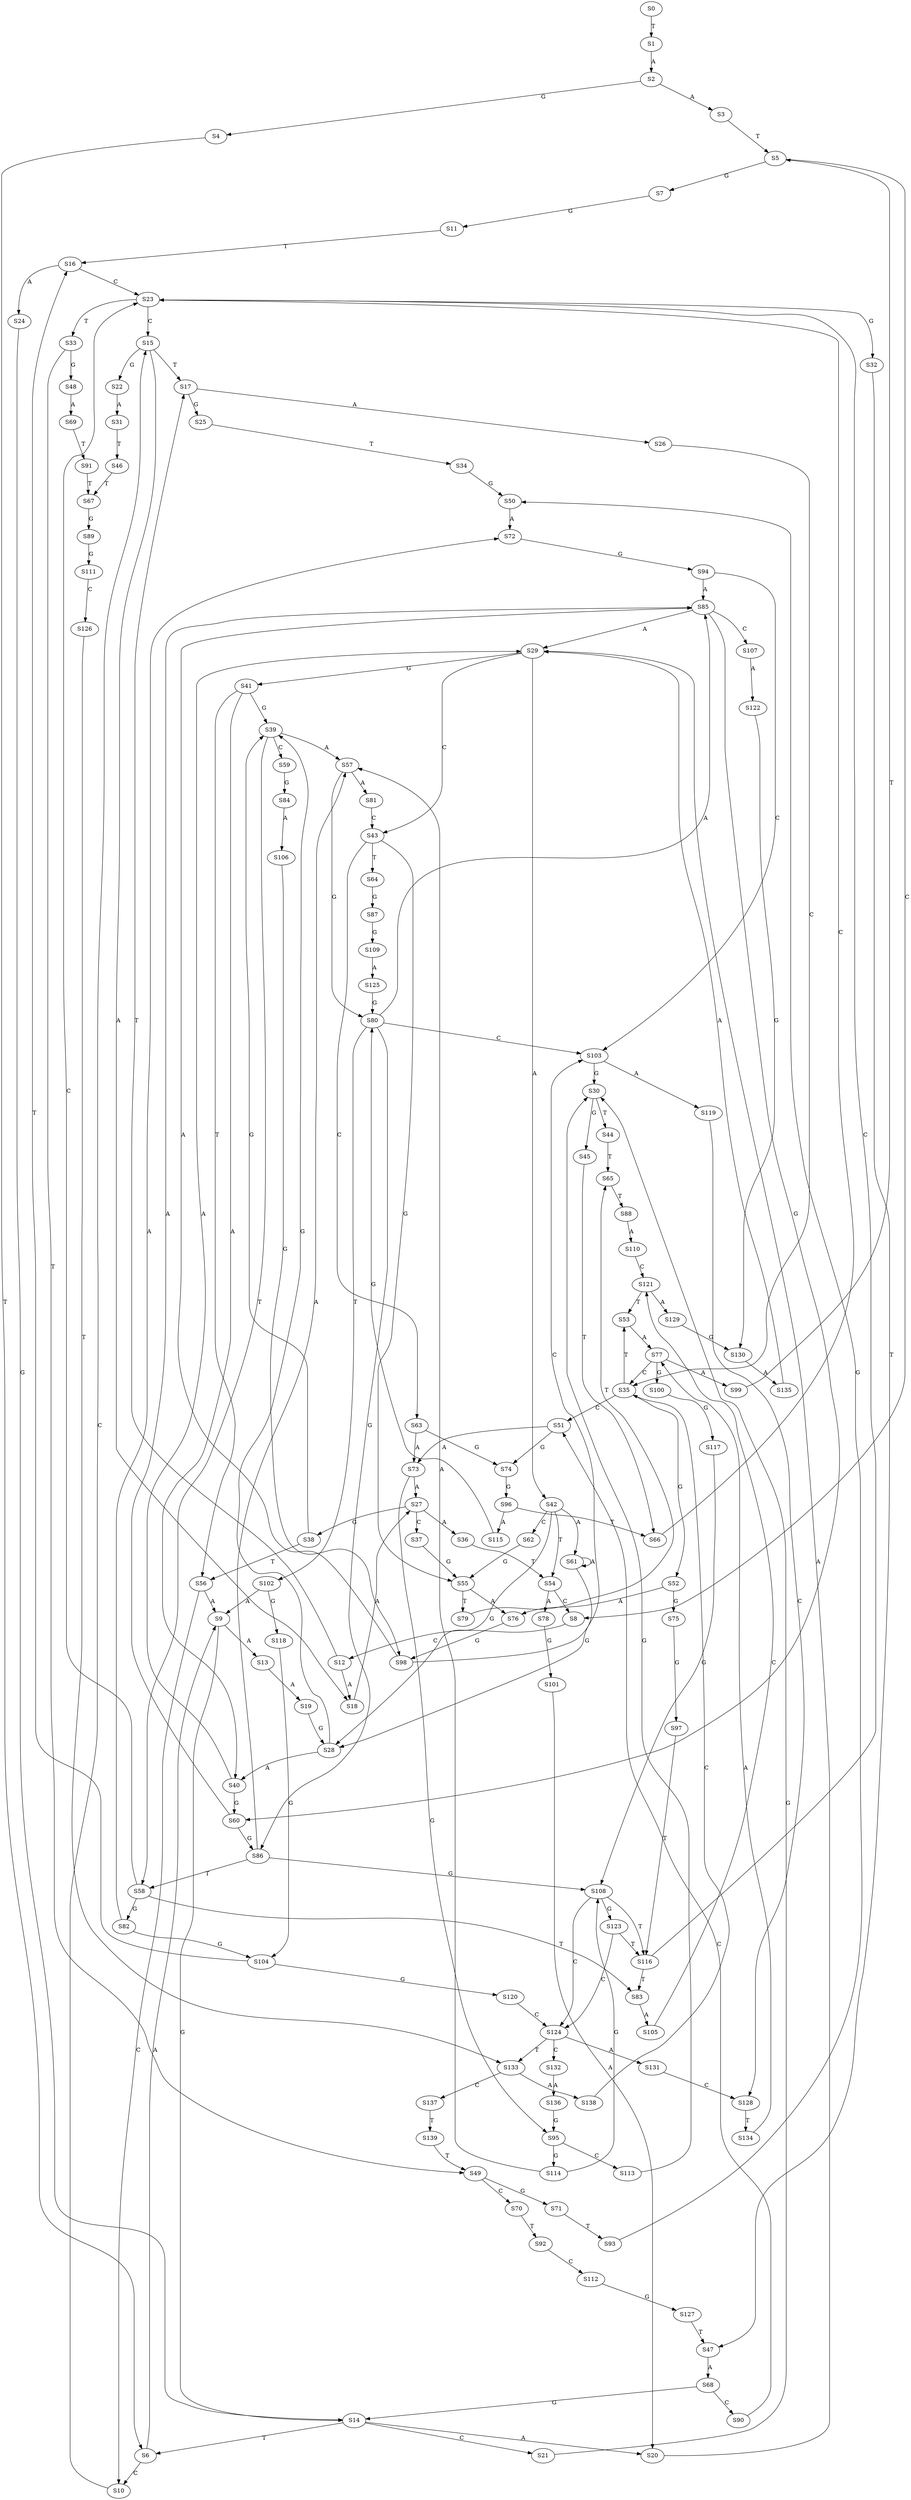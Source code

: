 strict digraph  {
	S0 -> S1 [ label = T ];
	S1 -> S2 [ label = A ];
	S2 -> S3 [ label = A ];
	S2 -> S4 [ label = G ];
	S3 -> S5 [ label = T ];
	S4 -> S6 [ label = T ];
	S5 -> S7 [ label = G ];
	S5 -> S8 [ label = C ];
	S6 -> S9 [ label = A ];
	S6 -> S10 [ label = C ];
	S7 -> S11 [ label = G ];
	S8 -> S12 [ label = C ];
	S9 -> S13 [ label = A ];
	S9 -> S14 [ label = G ];
	S10 -> S15 [ label = C ];
	S11 -> S16 [ label = T ];
	S12 -> S17 [ label = T ];
	S12 -> S18 [ label = A ];
	S13 -> S19 [ label = A ];
	S14 -> S20 [ label = A ];
	S14 -> S6 [ label = T ];
	S14 -> S21 [ label = C ];
	S15 -> S22 [ label = G ];
	S15 -> S17 [ label = T ];
	S15 -> S18 [ label = A ];
	S16 -> S23 [ label = C ];
	S16 -> S24 [ label = A ];
	S17 -> S25 [ label = G ];
	S17 -> S26 [ label = A ];
	S18 -> S27 [ label = A ];
	S19 -> S28 [ label = G ];
	S20 -> S29 [ label = A ];
	S21 -> S30 [ label = G ];
	S22 -> S31 [ label = A ];
	S23 -> S15 [ label = C ];
	S23 -> S32 [ label = G ];
	S23 -> S33 [ label = T ];
	S24 -> S14 [ label = G ];
	S25 -> S34 [ label = T ];
	S26 -> S35 [ label = C ];
	S27 -> S36 [ label = A ];
	S27 -> S37 [ label = C ];
	S27 -> S38 [ label = G ];
	S28 -> S39 [ label = G ];
	S28 -> S40 [ label = A ];
	S29 -> S41 [ label = G ];
	S29 -> S42 [ label = A ];
	S29 -> S43 [ label = C ];
	S30 -> S44 [ label = T ];
	S30 -> S45 [ label = G ];
	S31 -> S46 [ label = T ];
	S32 -> S47 [ label = T ];
	S33 -> S48 [ label = G ];
	S33 -> S49 [ label = T ];
	S34 -> S50 [ label = G ];
	S35 -> S51 [ label = C ];
	S35 -> S52 [ label = G ];
	S35 -> S53 [ label = T ];
	S36 -> S54 [ label = T ];
	S37 -> S55 [ label = G ];
	S38 -> S39 [ label = G ];
	S38 -> S56 [ label = T ];
	S39 -> S57 [ label = A ];
	S39 -> S58 [ label = T ];
	S39 -> S59 [ label = C ];
	S40 -> S29 [ label = A ];
	S40 -> S60 [ label = G ];
	S41 -> S39 [ label = G ];
	S41 -> S56 [ label = T ];
	S41 -> S40 [ label = A ];
	S42 -> S54 [ label = T ];
	S42 -> S61 [ label = A ];
	S42 -> S62 [ label = C ];
	S42 -> S28 [ label = G ];
	S43 -> S63 [ label = C ];
	S43 -> S55 [ label = G ];
	S43 -> S64 [ label = T ];
	S44 -> S65 [ label = T ];
	S45 -> S66 [ label = T ];
	S46 -> S67 [ label = T ];
	S47 -> S68 [ label = A ];
	S48 -> S69 [ label = A ];
	S49 -> S70 [ label = C ];
	S49 -> S71 [ label = G ];
	S50 -> S72 [ label = A ];
	S51 -> S73 [ label = A ];
	S51 -> S74 [ label = G ];
	S52 -> S75 [ label = G ];
	S52 -> S76 [ label = A ];
	S53 -> S77 [ label = A ];
	S54 -> S78 [ label = A ];
	S54 -> S8 [ label = C ];
	S55 -> S76 [ label = A ];
	S55 -> S79 [ label = T ];
	S56 -> S9 [ label = A ];
	S56 -> S10 [ label = C ];
	S57 -> S80 [ label = G ];
	S57 -> S81 [ label = A ];
	S58 -> S82 [ label = G ];
	S58 -> S83 [ label = T ];
	S58 -> S23 [ label = C ];
	S59 -> S84 [ label = G ];
	S60 -> S85 [ label = A ];
	S60 -> S86 [ label = G ];
	S61 -> S28 [ label = G ];
	S61 -> S61 [ label = A ];
	S62 -> S55 [ label = G ];
	S63 -> S73 [ label = A ];
	S63 -> S74 [ label = G ];
	S64 -> S87 [ label = G ];
	S65 -> S88 [ label = T ];
	S66 -> S23 [ label = C ];
	S67 -> S89 [ label = G ];
	S68 -> S14 [ label = G ];
	S68 -> S90 [ label = C ];
	S69 -> S91 [ label = T ];
	S70 -> S92 [ label = T ];
	S71 -> S93 [ label = T ];
	S72 -> S94 [ label = G ];
	S73 -> S95 [ label = G ];
	S73 -> S27 [ label = A ];
	S74 -> S96 [ label = G ];
	S75 -> S97 [ label = G ];
	S76 -> S98 [ label = G ];
	S77 -> S99 [ label = A ];
	S77 -> S100 [ label = G ];
	S77 -> S35 [ label = C ];
	S78 -> S101 [ label = G ];
	S79 -> S65 [ label = T ];
	S80 -> S102 [ label = T ];
	S80 -> S85 [ label = A ];
	S80 -> S86 [ label = G ];
	S80 -> S103 [ label = C ];
	S81 -> S43 [ label = C ];
	S82 -> S72 [ label = A ];
	S82 -> S104 [ label = G ];
	S83 -> S105 [ label = A ];
	S84 -> S106 [ label = A ];
	S85 -> S107 [ label = C ];
	S85 -> S29 [ label = A ];
	S85 -> S60 [ label = G ];
	S86 -> S57 [ label = A ];
	S86 -> S108 [ label = G ];
	S86 -> S58 [ label = T ];
	S87 -> S109 [ label = G ];
	S88 -> S110 [ label = A ];
	S89 -> S111 [ label = G ];
	S90 -> S51 [ label = C ];
	S91 -> S67 [ label = T ];
	S92 -> S112 [ label = C ];
	S93 -> S50 [ label = G ];
	S94 -> S103 [ label = C ];
	S94 -> S85 [ label = A ];
	S95 -> S113 [ label = C ];
	S95 -> S114 [ label = G ];
	S96 -> S115 [ label = A ];
	S96 -> S66 [ label = T ];
	S97 -> S116 [ label = T ];
	S98 -> S85 [ label = A ];
	S98 -> S103 [ label = C ];
	S99 -> S5 [ label = T ];
	S100 -> S117 [ label = G ];
	S101 -> S20 [ label = A ];
	S102 -> S118 [ label = G ];
	S102 -> S9 [ label = A ];
	S103 -> S119 [ label = A ];
	S103 -> S30 [ label = G ];
	S104 -> S16 [ label = T ];
	S104 -> S120 [ label = G ];
	S105 -> S121 [ label = C ];
	S106 -> S98 [ label = G ];
	S107 -> S122 [ label = A ];
	S108 -> S123 [ label = G ];
	S108 -> S116 [ label = T ];
	S108 -> S124 [ label = C ];
	S109 -> S125 [ label = A ];
	S110 -> S121 [ label = C ];
	S111 -> S126 [ label = C ];
	S112 -> S127 [ label = G ];
	S113 -> S30 [ label = G ];
	S114 -> S108 [ label = G ];
	S114 -> S57 [ label = A ];
	S115 -> S80 [ label = G ];
	S116 -> S23 [ label = C ];
	S116 -> S83 [ label = T ];
	S117 -> S108 [ label = G ];
	S118 -> S104 [ label = G ];
	S119 -> S128 [ label = C ];
	S120 -> S124 [ label = C ];
	S121 -> S129 [ label = A ];
	S121 -> S53 [ label = T ];
	S122 -> S130 [ label = G ];
	S123 -> S116 [ label = T ];
	S123 -> S124 [ label = C ];
	S124 -> S131 [ label = A ];
	S124 -> S132 [ label = C ];
	S124 -> S133 [ label = T ];
	S125 -> S80 [ label = G ];
	S126 -> S133 [ label = T ];
	S127 -> S47 [ label = T ];
	S128 -> S134 [ label = T ];
	S129 -> S130 [ label = G ];
	S130 -> S135 [ label = A ];
	S131 -> S128 [ label = C ];
	S132 -> S136 [ label = A ];
	S133 -> S137 [ label = C ];
	S133 -> S138 [ label = A ];
	S134 -> S77 [ label = A ];
	S135 -> S29 [ label = A ];
	S136 -> S95 [ label = G ];
	S137 -> S139 [ label = T ];
	S138 -> S35 [ label = C ];
	S139 -> S49 [ label = T ];
}
